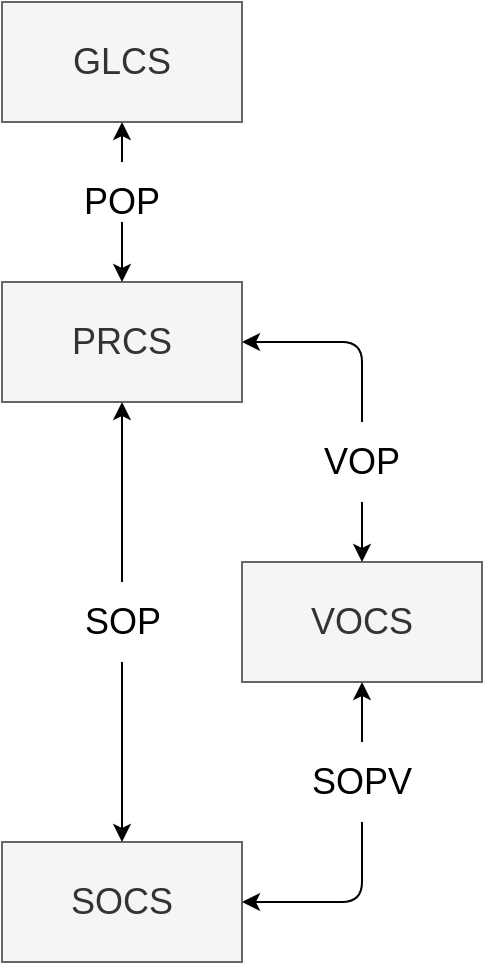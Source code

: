 <mxfile version="17.2.4" type="device"><diagram id="b2nhHj5zfZXGNJigxc45" name="Page-1"><mxGraphModel dx="1350" dy="734" grid="1" gridSize="10" guides="1" tooltips="1" connect="1" arrows="1" fold="1" page="1" pageScale="1" pageWidth="850" pageHeight="1100" math="0" shadow="0"><root><mxCell id="0"/><mxCell id="1" parent="0"/><mxCell id="g8Qim9Bc-FKdGNLeBKEx-1" value="&lt;font style=&quot;font-size: 18px&quot;&gt;GLCS&lt;/font&gt;" style="rounded=0;whiteSpace=wrap;html=1;fillColor=#f5f5f5;strokeColor=#666666;fontColor=#333333;" parent="1" vertex="1"><mxGeometry x="360" y="500" width="120" height="60" as="geometry"/></mxCell><mxCell id="g8Qim9Bc-FKdGNLeBKEx-2" value="&lt;font style=&quot;font-size: 18px&quot;&gt;PRCS&lt;/font&gt;" style="rounded=0;whiteSpace=wrap;html=1;fillColor=#f5f5f5;strokeColor=#666666;fontColor=#333333;" parent="1" vertex="1"><mxGeometry x="360" y="640" width="120" height="60" as="geometry"/></mxCell><mxCell id="g8Qim9Bc-FKdGNLeBKEx-3" value="&lt;font style=&quot;font-size: 18px&quot;&gt;VOCS&lt;/font&gt;" style="rounded=0;whiteSpace=wrap;html=1;fillColor=#f5f5f5;strokeColor=#666666;fontColor=#333333;" parent="1" vertex="1"><mxGeometry x="480" y="780" width="120" height="60" as="geometry"/></mxCell><mxCell id="g8Qim9Bc-FKdGNLeBKEx-4" value="&lt;font style=&quot;font-size: 18px&quot;&gt;SOCS&lt;/font&gt;" style="rounded=0;whiteSpace=wrap;html=1;fillColor=#f5f5f5;strokeColor=#666666;fontColor=#333333;" parent="1" vertex="1"><mxGeometry x="360" y="920" width="120" height="60" as="geometry"/></mxCell><mxCell id="g8Qim9Bc-FKdGNLeBKEx-5" value="&lt;font style=&quot;font-size: 18px&quot;&gt;POP&lt;/font&gt;" style="text;html=1;strokeColor=none;fillColor=none;align=center;verticalAlign=middle;whiteSpace=wrap;rounded=0;" parent="1" vertex="1"><mxGeometry x="400" y="590" width="40" height="20" as="geometry"/></mxCell><mxCell id="g8Qim9Bc-FKdGNLeBKEx-6" value="&lt;font style=&quot;font-size: 18px&quot;&gt;SOP&lt;/font&gt;" style="text;html=1;align=center;verticalAlign=middle;resizable=0;points=[];autosize=1;" parent="1" vertex="1"><mxGeometry x="395" y="800" width="50" height="20" as="geometry"/></mxCell><mxCell id="g8Qim9Bc-FKdGNLeBKEx-7" value="&lt;font style=&quot;font-size: 18px&quot;&gt;VOP&lt;/font&gt;" style="text;html=1;strokeColor=none;fillColor=none;align=center;verticalAlign=middle;whiteSpace=wrap;rounded=0;" parent="1" vertex="1"><mxGeometry x="520" y="720" width="40" height="20" as="geometry"/></mxCell><mxCell id="g8Qim9Bc-FKdGNLeBKEx-8" value="&lt;font style=&quot;font-size: 18px&quot;&gt;SOPV&lt;/font&gt;" style="text;html=1;strokeColor=none;fillColor=none;align=center;verticalAlign=middle;whiteSpace=wrap;rounded=0;" parent="1" vertex="1"><mxGeometry x="520" y="880" width="40" height="20" as="geometry"/></mxCell><mxCell id="g8Qim9Bc-FKdGNLeBKEx-9" value="" style="endArrow=classic;html=1;entryX=0.5;entryY=1;entryDx=0;entryDy=0;" parent="1" edge="1" target="g8Qim9Bc-FKdGNLeBKEx-2"><mxGeometry width="50" height="50" relative="1" as="geometry"><mxPoint x="420" y="790" as="sourcePoint"/><mxPoint x="480" y="670" as="targetPoint"/><Array as="points"><mxPoint x="420" y="740"/></Array></mxGeometry></mxCell><mxCell id="g8Qim9Bc-FKdGNLeBKEx-10" value="" style="endArrow=classic;html=1;entryX=0.5;entryY=0;entryDx=0;entryDy=0;" parent="1" edge="1" target="g8Qim9Bc-FKdGNLeBKEx-4"><mxGeometry width="50" height="50" relative="1" as="geometry"><mxPoint x="420" y="830" as="sourcePoint"/><mxPoint x="480" y="950" as="targetPoint"/><Array as="points"/></mxGeometry></mxCell><mxCell id="g8Qim9Bc-FKdGNLeBKEx-11" value="" style="endArrow=classic;html=1;entryX=0.5;entryY=1;entryDx=0;entryDy=0;" parent="1" target="g8Qim9Bc-FKdGNLeBKEx-1" edge="1"><mxGeometry width="50" height="50" relative="1" as="geometry"><mxPoint x="420" y="580" as="sourcePoint"/><mxPoint x="450" y="620" as="targetPoint"/></mxGeometry></mxCell><mxCell id="g8Qim9Bc-FKdGNLeBKEx-12" value="" style="endArrow=classic;html=1;entryX=0.5;entryY=0;entryDx=0;entryDy=0;entryPerimeter=0;exitX=0.5;exitY=1;exitDx=0;exitDy=0;" parent="1" source="g8Qim9Bc-FKdGNLeBKEx-5" target="g8Qim9Bc-FKdGNLeBKEx-2" edge="1"><mxGeometry width="50" height="50" relative="1" as="geometry"><mxPoint x="400" y="670" as="sourcePoint"/><mxPoint x="450" y="620" as="targetPoint"/></mxGeometry></mxCell><mxCell id="g8Qim9Bc-FKdGNLeBKEx-13" value="" style="endArrow=classic;html=1;entryX=0.5;entryY=0;entryDx=0;entryDy=0;" parent="1" target="g8Qim9Bc-FKdGNLeBKEx-3" edge="1"><mxGeometry width="50" height="50" relative="1" as="geometry"><mxPoint x="540" y="750" as="sourcePoint"/><mxPoint x="300" y="610" as="targetPoint"/></mxGeometry></mxCell><mxCell id="g8Qim9Bc-FKdGNLeBKEx-14" value="" style="endArrow=classic;html=1;entryX=1;entryY=0.5;entryDx=0;entryDy=0;" parent="1" target="g8Qim9Bc-FKdGNLeBKEx-2" edge="1"><mxGeometry width="50" height="50" relative="1" as="geometry"><mxPoint x="540" y="710" as="sourcePoint"/><mxPoint x="450" y="620" as="targetPoint"/><Array as="points"><mxPoint x="540" y="670"/></Array></mxGeometry></mxCell><mxCell id="g8Qim9Bc-FKdGNLeBKEx-15" value="" style="endArrow=classic;html=1;entryX=0.5;entryY=1;entryDx=0;entryDy=0;" parent="1" target="g8Qim9Bc-FKdGNLeBKEx-3" edge="1"><mxGeometry width="50" height="50" relative="1" as="geometry"><mxPoint x="540" y="870" as="sourcePoint"/><mxPoint x="300" y="610" as="targetPoint"/></mxGeometry></mxCell><mxCell id="g8Qim9Bc-FKdGNLeBKEx-16" value="" style="endArrow=classic;html=1;entryX=1;entryY=0.5;entryDx=0;entryDy=0;" parent="1" edge="1" target="g8Qim9Bc-FKdGNLeBKEx-4"><mxGeometry width="50" height="50" relative="1" as="geometry"><mxPoint x="540" y="910" as="sourcePoint"/><mxPoint x="420" y="920" as="targetPoint"/><Array as="points"><mxPoint x="540" y="950"/></Array></mxGeometry></mxCell></root></mxGraphModel></diagram></mxfile>